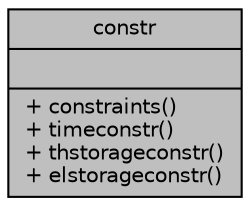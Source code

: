 digraph "constr"
{
  edge [fontname="Helvetica",fontsize="10",labelfontname="Helvetica",labelfontsize="10"];
  node [fontname="Helvetica",fontsize="10",shape=record];
  Node1 [label="{constr\n||+ constraints()\l+ timeconstr()\l+ thstorageconstr()\l+ elstorageconstr()\l}",height=0.2,width=0.4,color="black", fillcolor="grey75", style="filled" fontcolor="black"];
}
